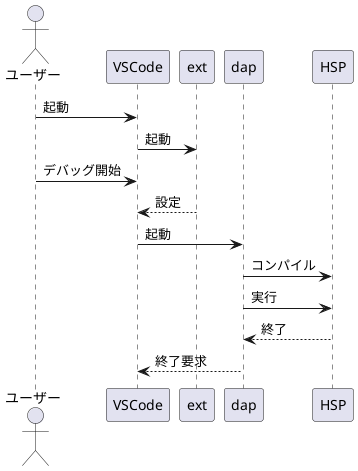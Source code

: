 @startuml
actor "ユーザー" as user
participant "VSCode" as code

user -> code: 起動
code -> ext: 起動

user -> code: デバッグ開始
code <-- ext: 設定
code -> dap: 起動
dap -> HSP: コンパイル
dap -> HSP: 実行

dap <-- HSP: 終了
code <-- dap: 終了要求
@enduml
